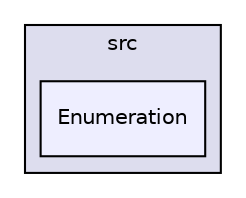 digraph "D:/Work/Programmieren/Java/D-MARLA/Implementation/ZeroTypes/src/Enumeration" {
  compound=true
  node [ fontsize="10", fontname="Helvetica"];
  edge [ labelfontsize="10", labelfontname="Helvetica"];
  subgraph clusterdir_83c27a1a8280ea473d9aae3ae06dc9ce {
    graph [ bgcolor="#ddddee", pencolor="black", label="src" fontname="Helvetica", fontsize="10", URL="dir_83c27a1a8280ea473d9aae3ae06dc9ce.html"]
  dir_38e7561e6fe018de459901fd7e34e515 [shape=box, label="Enumeration", style="filled", fillcolor="#eeeeff", pencolor="black", URL="dir_38e7561e6fe018de459901fd7e34e515.html"];
  }
}
